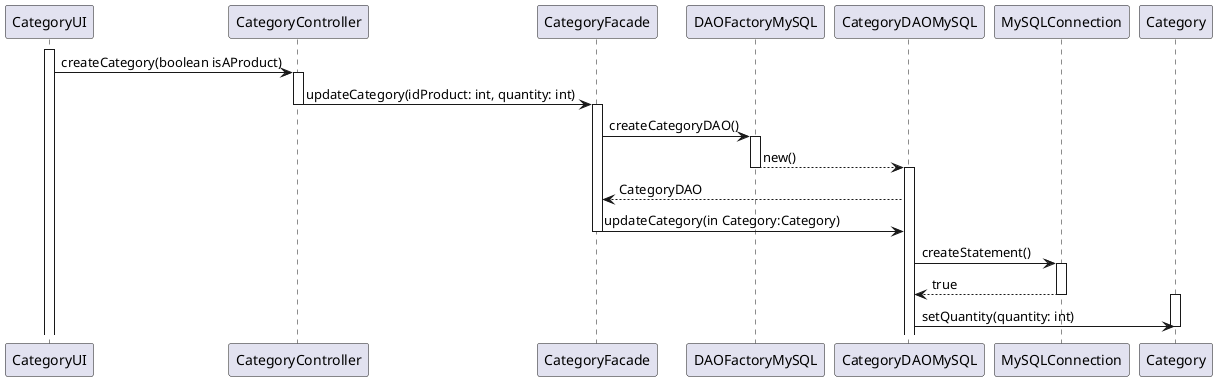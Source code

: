 @startuml
activate CategoryUI
CategoryUI -> CategoryController : createCategory(boolean isAProduct)
activate CategoryController
CategoryController -> CategoryFacade : updateCategory(idProduct: int, quantity: int)
deactivate CategoryController
activate CategoryFacade
CategoryFacade -> DAOFactoryMySQL : createCategoryDAO()
activate DAOFactoryMySQL
DAOFactoryMySQL --> CategoryDAOMySQL: new()
deactivate DAOFactoryMySQL
activate CategoryDAOMySQL
CategoryDAOMySQL --> CategoryFacade: CategoryDAO
CategoryFacade -> CategoryDAOMySQL : updateCategory(in Category:Category)
deactivate CategoryFacade
CategoryDAOMySQL -> MySQLConnection : createStatement()
activate MySQLConnection
MySQLConnection --> CategoryDAOMySQL: true
deactivate MySQLConnection
activate Category
CategoryDAOMySQL -> Category : setQuantity(quantity: int)
deactivate Category
deactivate CategoryFacade
@enduml